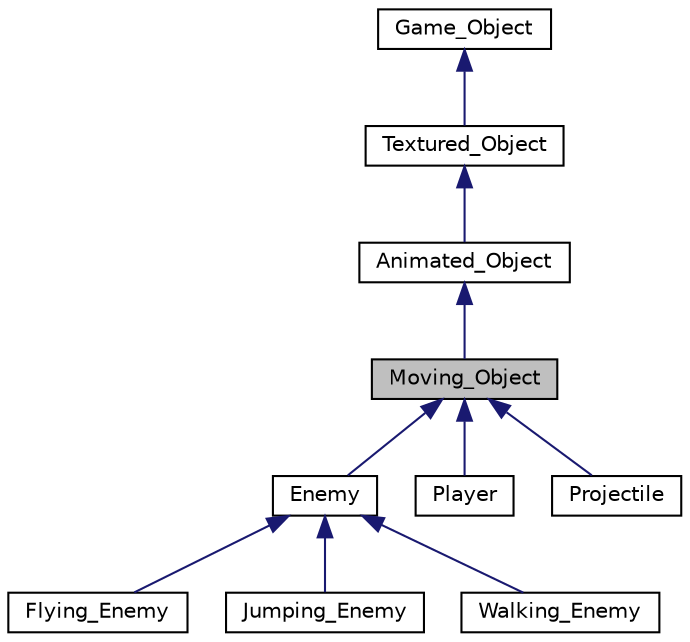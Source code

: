 digraph "Moving_Object"
{
 // LATEX_PDF_SIZE
  edge [fontname="Helvetica",fontsize="10",labelfontname="Helvetica",labelfontsize="10"];
  node [fontname="Helvetica",fontsize="10",shape=record];
  Node1 [label="Moving_Object",height=0.2,width=0.4,color="black", fillcolor="grey75", style="filled", fontcolor="black",tooltip=" "];
  Node2 -> Node1 [dir="back",color="midnightblue",fontsize="10",style="solid"];
  Node2 [label="Animated_Object",height=0.2,width=0.4,color="black", fillcolor="white", style="filled",URL="$classAnimated__Object.html",tooltip=" "];
  Node3 -> Node2 [dir="back",color="midnightblue",fontsize="10",style="solid"];
  Node3 [label="Textured_Object",height=0.2,width=0.4,color="black", fillcolor="white", style="filled",URL="$classTextured__Object.html",tooltip=" "];
  Node4 -> Node3 [dir="back",color="midnightblue",fontsize="10",style="solid"];
  Node4 [label="Game_Object",height=0.2,width=0.4,color="black", fillcolor="white", style="filled",URL="$classGame__Object.html",tooltip=" "];
  Node1 -> Node5 [dir="back",color="midnightblue",fontsize="10",style="solid"];
  Node5 [label="Enemy",height=0.2,width=0.4,color="black", fillcolor="white", style="filled",URL="$classEnemy.html",tooltip=" "];
  Node5 -> Node6 [dir="back",color="midnightblue",fontsize="10",style="solid"];
  Node6 [label="Flying_Enemy",height=0.2,width=0.4,color="black", fillcolor="white", style="filled",URL="$classFlying__Enemy.html",tooltip=" "];
  Node5 -> Node7 [dir="back",color="midnightblue",fontsize="10",style="solid"];
  Node7 [label="Jumping_Enemy",height=0.2,width=0.4,color="black", fillcolor="white", style="filled",URL="$classJumping__Enemy.html",tooltip=" "];
  Node5 -> Node8 [dir="back",color="midnightblue",fontsize="10",style="solid"];
  Node8 [label="Walking_Enemy",height=0.2,width=0.4,color="black", fillcolor="white", style="filled",URL="$classWalking__Enemy.html",tooltip=" "];
  Node1 -> Node9 [dir="back",color="midnightblue",fontsize="10",style="solid"];
  Node9 [label="Player",height=0.2,width=0.4,color="black", fillcolor="white", style="filled",URL="$classPlayer.html",tooltip=" "];
  Node1 -> Node10 [dir="back",color="midnightblue",fontsize="10",style="solid"];
  Node10 [label="Projectile",height=0.2,width=0.4,color="black", fillcolor="white", style="filled",URL="$classProjectile.html",tooltip=" "];
}
